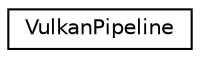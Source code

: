 digraph "Graphical Class Hierarchy"
{
 // LATEX_PDF_SIZE
  edge [fontname="Helvetica",fontsize="10",labelfontname="Helvetica",labelfontsize="10"];
  node [fontname="Helvetica",fontsize="10",shape=record];
  rankdir="LR";
  Node0 [label="VulkanPipeline",height=0.2,width=0.4,color="black", fillcolor="white", style="filled",URL="$class_vulkan_pipeline.html",tooltip=" "];
}
